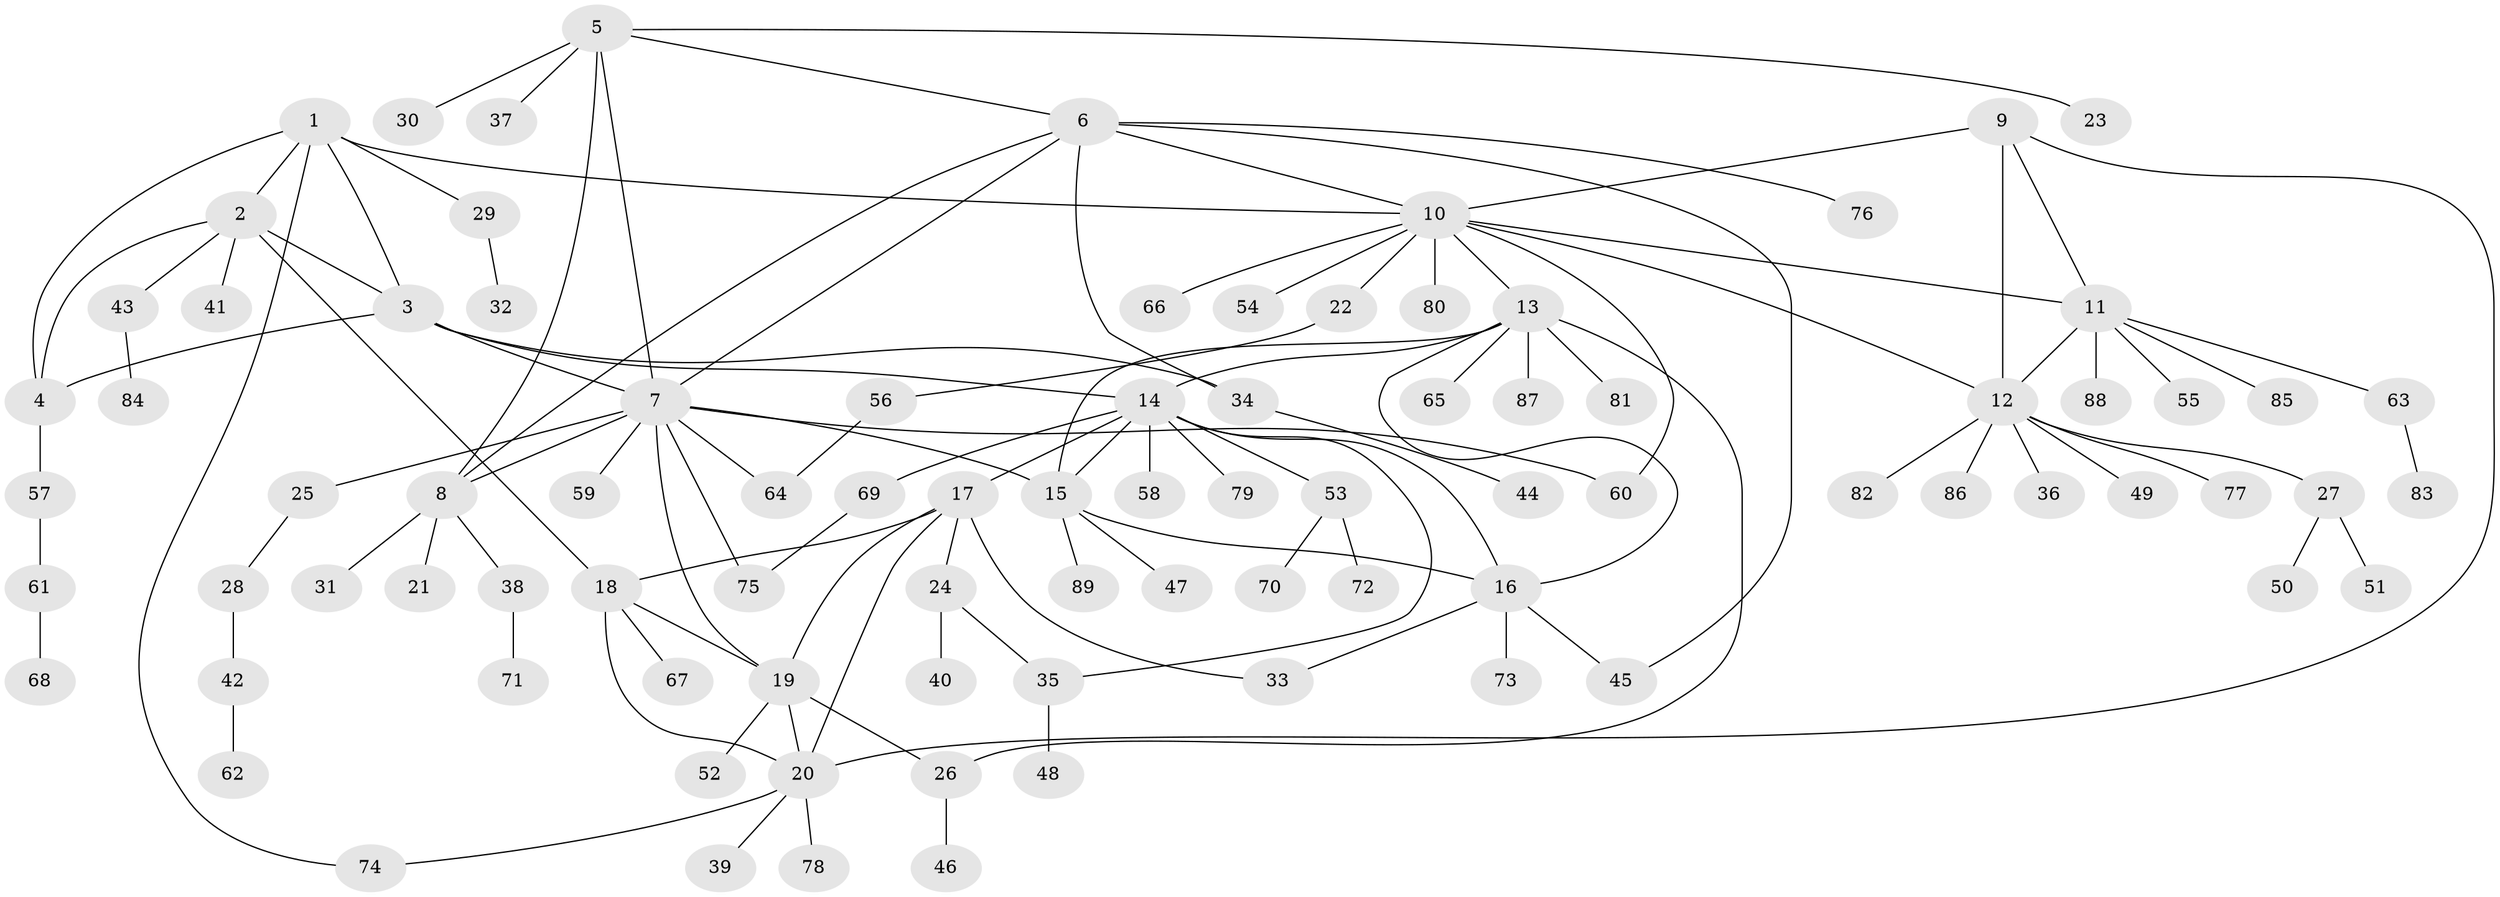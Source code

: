 // Generated by graph-tools (version 1.1) at 2025/02/03/09/25 03:02:35]
// undirected, 89 vertices, 118 edges
graph export_dot {
graph [start="1"]
  node [color=gray90,style=filled];
  1;
  2;
  3;
  4;
  5;
  6;
  7;
  8;
  9;
  10;
  11;
  12;
  13;
  14;
  15;
  16;
  17;
  18;
  19;
  20;
  21;
  22;
  23;
  24;
  25;
  26;
  27;
  28;
  29;
  30;
  31;
  32;
  33;
  34;
  35;
  36;
  37;
  38;
  39;
  40;
  41;
  42;
  43;
  44;
  45;
  46;
  47;
  48;
  49;
  50;
  51;
  52;
  53;
  54;
  55;
  56;
  57;
  58;
  59;
  60;
  61;
  62;
  63;
  64;
  65;
  66;
  67;
  68;
  69;
  70;
  71;
  72;
  73;
  74;
  75;
  76;
  77;
  78;
  79;
  80;
  81;
  82;
  83;
  84;
  85;
  86;
  87;
  88;
  89;
  1 -- 2;
  1 -- 3;
  1 -- 4;
  1 -- 10;
  1 -- 29;
  1 -- 74;
  2 -- 3;
  2 -- 4;
  2 -- 18;
  2 -- 41;
  2 -- 43;
  3 -- 4;
  3 -- 7;
  3 -- 14;
  3 -- 34;
  4 -- 57;
  5 -- 6;
  5 -- 7;
  5 -- 8;
  5 -- 23;
  5 -- 30;
  5 -- 37;
  6 -- 7;
  6 -- 8;
  6 -- 10;
  6 -- 34;
  6 -- 45;
  6 -- 76;
  7 -- 8;
  7 -- 15;
  7 -- 19;
  7 -- 25;
  7 -- 59;
  7 -- 60;
  7 -- 64;
  7 -- 75;
  8 -- 21;
  8 -- 31;
  8 -- 38;
  9 -- 10;
  9 -- 11;
  9 -- 12;
  9 -- 20;
  10 -- 11;
  10 -- 12;
  10 -- 13;
  10 -- 22;
  10 -- 54;
  10 -- 60;
  10 -- 66;
  10 -- 80;
  11 -- 12;
  11 -- 55;
  11 -- 63;
  11 -- 85;
  11 -- 88;
  12 -- 27;
  12 -- 36;
  12 -- 49;
  12 -- 77;
  12 -- 82;
  12 -- 86;
  13 -- 14;
  13 -- 15;
  13 -- 16;
  13 -- 26;
  13 -- 65;
  13 -- 81;
  13 -- 87;
  14 -- 15;
  14 -- 16;
  14 -- 17;
  14 -- 35;
  14 -- 53;
  14 -- 58;
  14 -- 69;
  14 -- 79;
  15 -- 16;
  15 -- 47;
  15 -- 89;
  16 -- 33;
  16 -- 45;
  16 -- 73;
  17 -- 18;
  17 -- 19;
  17 -- 20;
  17 -- 24;
  17 -- 33;
  18 -- 19;
  18 -- 20;
  18 -- 67;
  19 -- 20;
  19 -- 26;
  19 -- 52;
  20 -- 39;
  20 -- 74;
  20 -- 78;
  22 -- 56;
  24 -- 35;
  24 -- 40;
  25 -- 28;
  26 -- 46;
  27 -- 50;
  27 -- 51;
  28 -- 42;
  29 -- 32;
  34 -- 44;
  35 -- 48;
  38 -- 71;
  42 -- 62;
  43 -- 84;
  53 -- 70;
  53 -- 72;
  56 -- 64;
  57 -- 61;
  61 -- 68;
  63 -- 83;
  69 -- 75;
}
